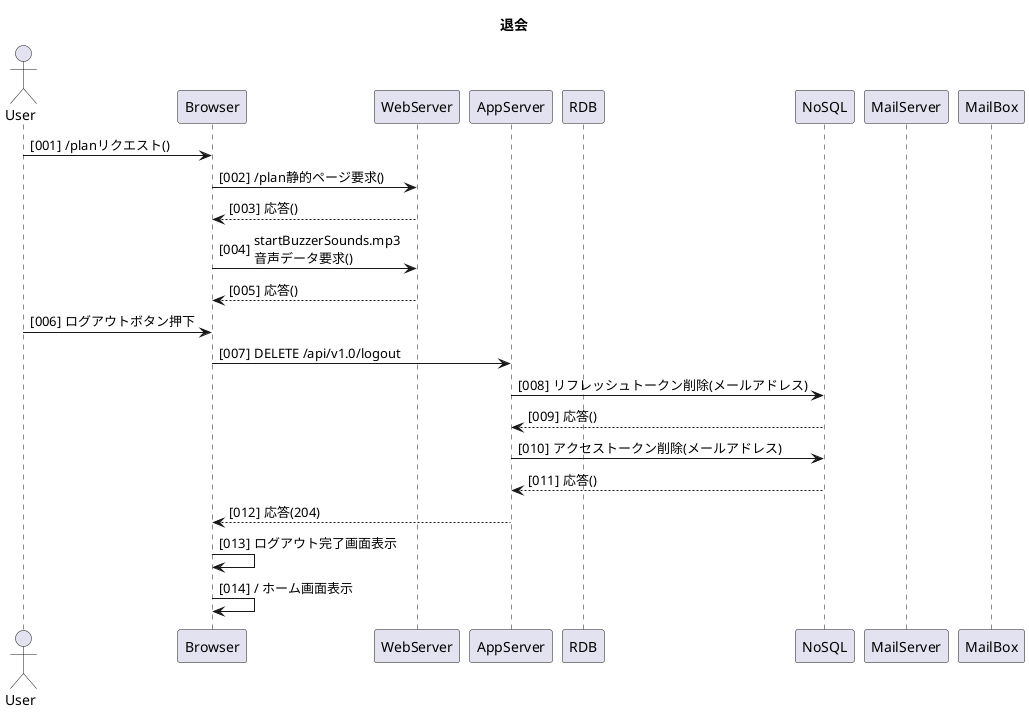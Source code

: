 @startuml 退会
autonumber "[000]"
title 退会

actor User
participant Browser
participant WebServer
participant AppServer
participant RDB
participant NoSQL
participant MailServer
participant MailBox
!pragma teoz true

User -> Browser: /planリクエスト()
Browser -> WebServer: /plan静的ページ要求()
WebServer --> Browser: 応答()
Browser -> WebServer: startBuzzerSounds.mp3\n音声データ要求()
WebServer --> Browser: 応答()

User -> Browser: ログアウトボタン押下
Browser -> AppServer: DELETE /api/v1.0/logout

AppServer -> NoSQL: リフレッシュトークン削除(メールアドレス)
NoSQL --> AppServer: 応答()
AppServer -> NoSQL: アクセストークン削除(メールアドレス)
NoSQL --> AppServer: 応答()

AppServer --> Browser: 応答(204)
Browser -> Browser: ログアウト完了画面表示
Browser -> Browser: / ホーム画面表示

@enduml